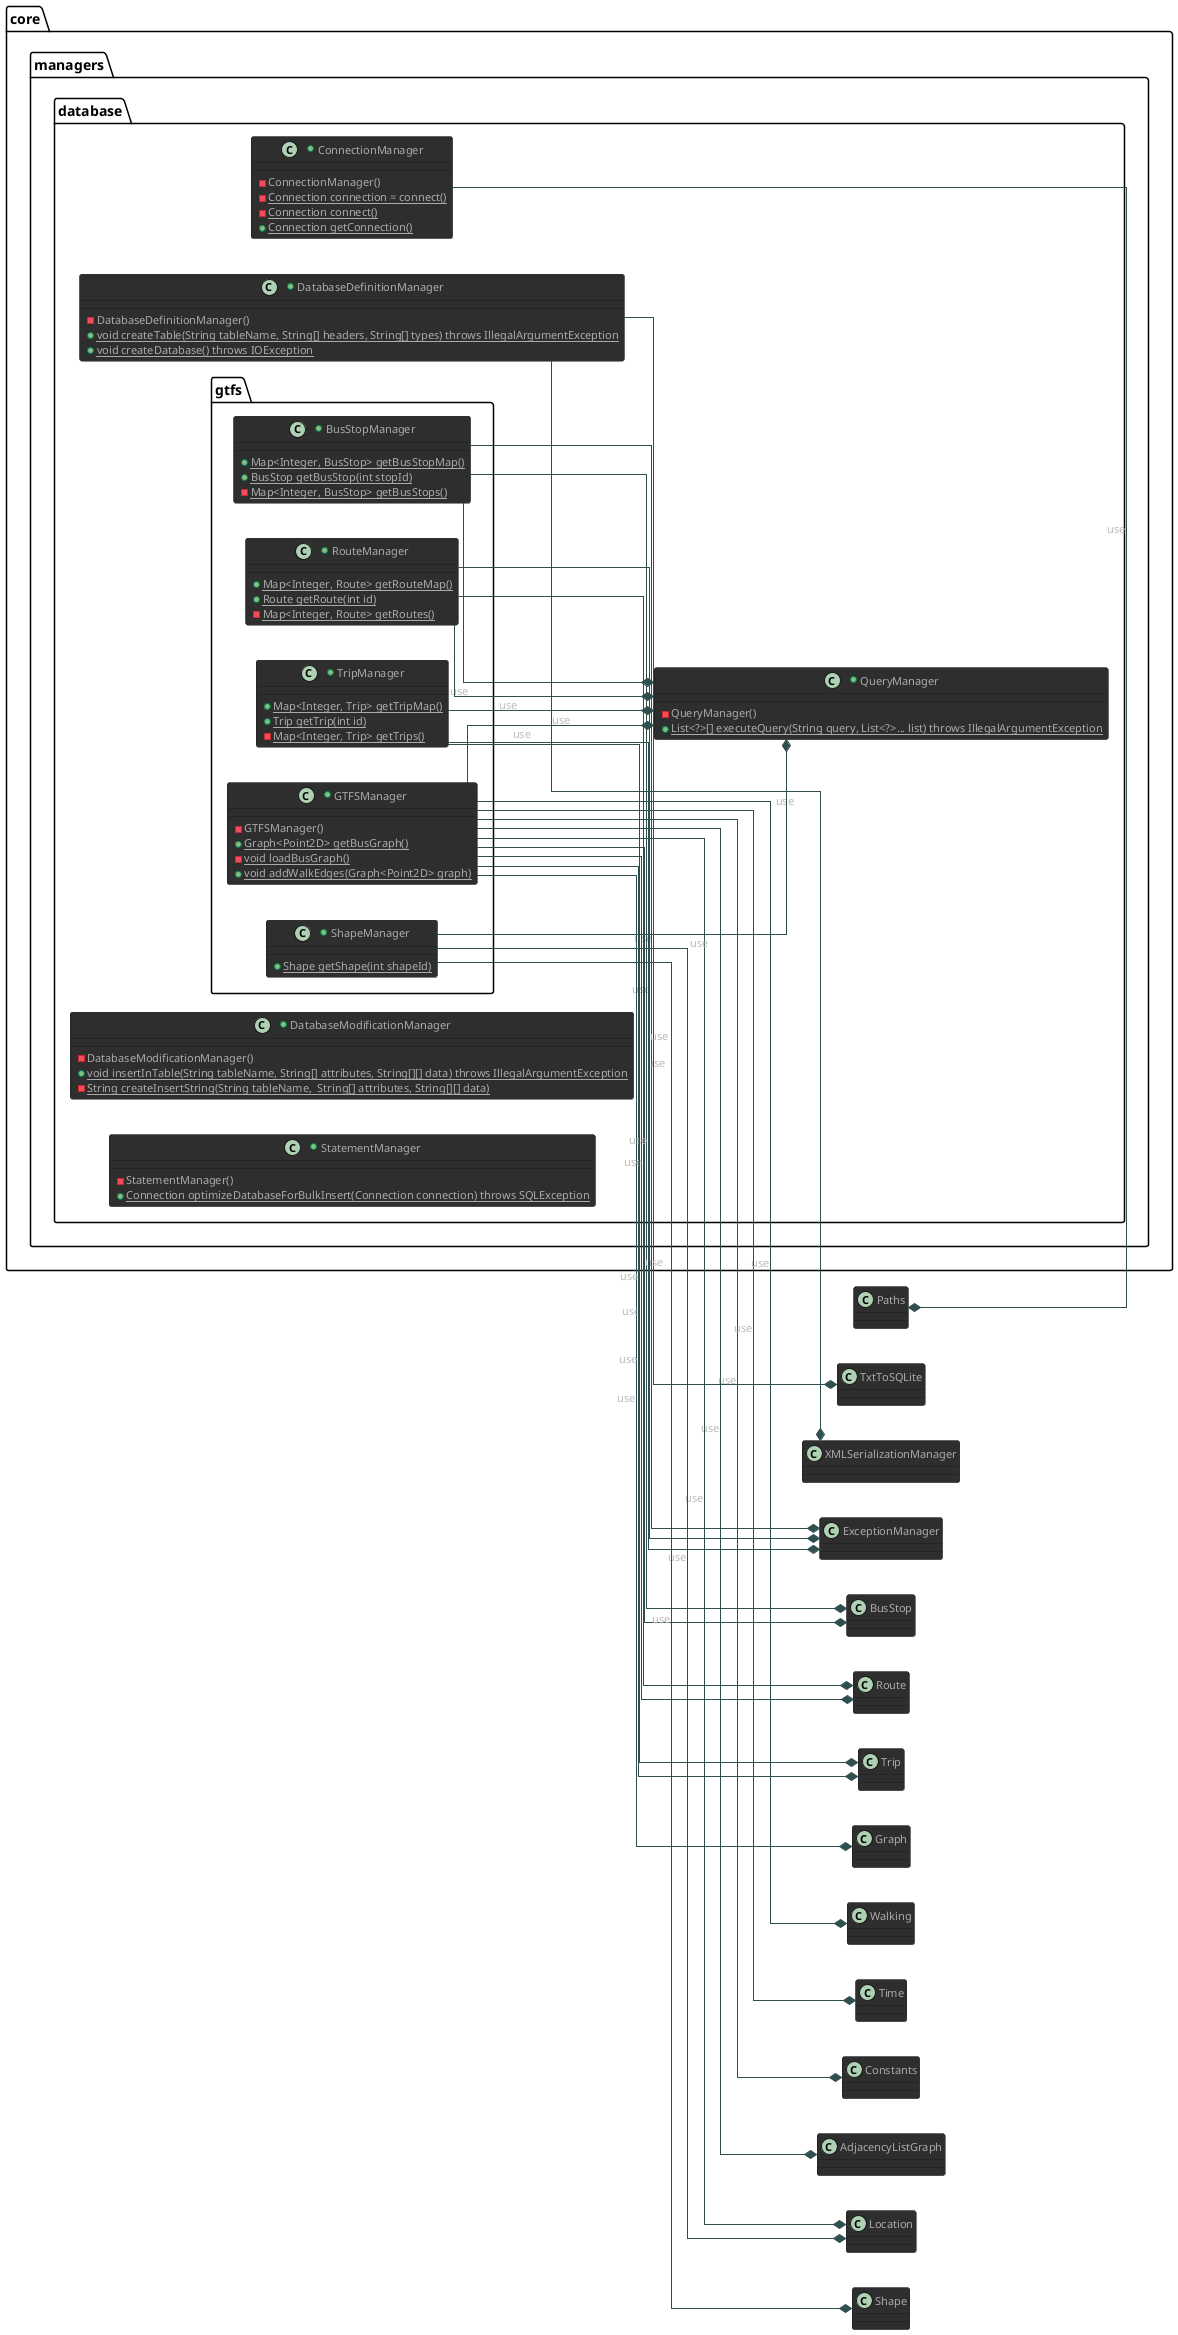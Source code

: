 @startuml

skinparam linetype ortho
!theme reddress-darkblue
' skinparam nodesep 10
skinparam ranksep 20
left to right direction
skinparam backgroundcolor transparent

package core.managers.database.gtfs {
    +class BusStopManager {
        +{static}Map<Integer, BusStop> getBusStopMap()
        +{static}BusStop getBusStop(int stopId)
        -{static}Map<Integer, BusStop> getBusStops()
    }
    +class GTFSManager {
        -GTFSManager()
        +{static}Graph<Point2D> getBusGraph()
        -{static}void loadBusGraph()
        +{static}void addWalkEdges(Graph<Point2D> graph)
    }
    +class RouteManager {
        +{static}Map<Integer, Route> getRouteMap()
        +{static}Route getRoute(int id)
        -{static}Map<Integer, Route> getRoutes()
    }
    +class ShapeManager {
        +{static}Shape getShape(int shapeId)
    }
    +class TripManager {
        +{static}Map<Integer, Trip> getTripMap()
        +{static}Trip getTrip(int id)
        -{static}Map<Integer, Trip> getTrips()
    }
}
package core.managers.database {
    +class ConnectionManager {
        -ConnectionManager()
        -{static}{static}Connection connection = connect()
        -{static}Connection connect()
        +{static}Connection getConnection()
    }
    +class DatabaseDefinitionManager {
        -DatabaseDefinitionManager()
        +{static}void createTable(String tableName, String[] headers, String[] types) throws IllegalArgumentException
        +{static}void createDatabase() throws IOException
    }
    +class DatabaseModificationManager {
        -DatabaseModificationManager()
        +{static}void insertInTable(String tableName, String[] attributes, String[][] data) throws IllegalArgumentException
        -{static}String createInsertString(String tableName,  String[] attributes, String[][] data)
    }
    +class QueryManager {
        -QueryManager()
        +{static}List<?>[] executeQuery(String query, List<?>... list) throws IllegalArgumentException
    }
    +class StatementManager {
        -StatementManager()
        +{static}Connection optimizeDatabaseForBulkInsert(Connection connection) throws SQLException
    }
}

ConnectionManager -[#DarkSlateGrey]-* Paths: use
DatabaseDefinitionManager -[#DarkSlateGrey]-* XMLSerializationManager: use
DatabaseDefinitionManager -[#DarkSlateGrey]-* TxtToSQLite: use
BusStopManager -[#DarkSlateGrey]-* ExceptionManager: use
BusStopManager -[#DarkSlateGrey]-* QueryManager: use
BusStopManager -[#DarkSlateGrey]-* BusStop: use
GTFSManager -[#DarkSlateGrey]-* Constants: use
GTFSManager -[#DarkSlateGrey]-* AdjacencyListGraph: use
GTFSManager -[#DarkSlateGrey]-* Graph: use
GTFSManager -[#DarkSlateGrey]-* QueryManager: use
GTFSManager -[#DarkSlateGrey]-* BusStop: use
GTFSManager -[#DarkSlateGrey]-* Location: use
GTFSManager -[#DarkSlateGrey]-* Route: use
GTFSManager -[#DarkSlateGrey]-* Time: use
GTFSManager -[#DarkSlateGrey]-* Trip: use
GTFSManager -[#DarkSlateGrey]-* Walking: use
RouteManager -[#DarkSlateGrey]-* ExceptionManager: use
RouteManager -[#DarkSlateGrey]-* QueryManager: use
RouteManager -[#DarkSlateGrey]-* Route: use
ShapeManager -[#DarkSlateGrey]-* QueryManager: use
ShapeManager -[#DarkSlateGrey]-* Location: use
ShapeManager -[#DarkSlateGrey]-* Shape: use
TripManager -[#DarkSlateGrey]-* ExceptionManager: use
TripManager -[#DarkSlateGrey]-* QueryManager: use
TripManager -[#DarkSlateGrey]-* Trip: use

@enduml